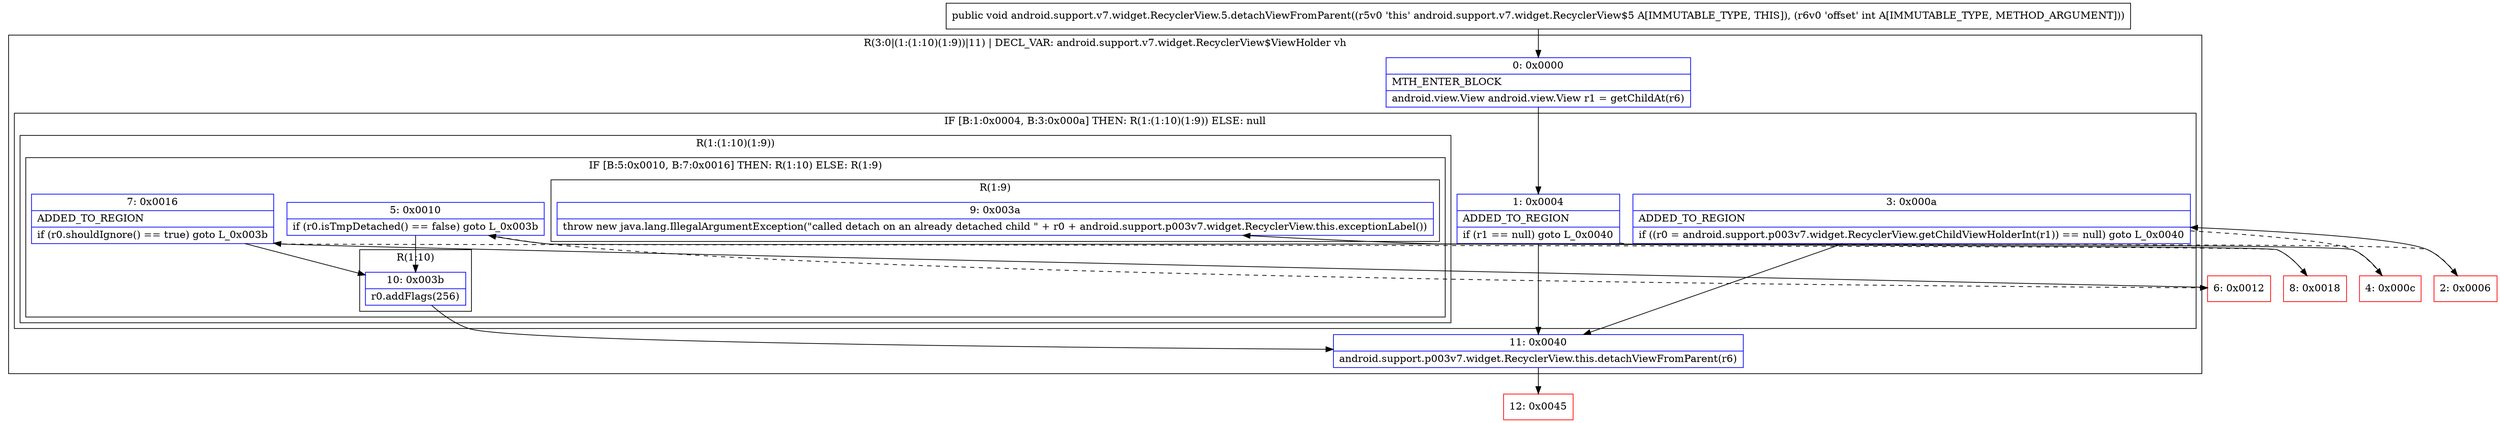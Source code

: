 digraph "CFG forandroid.support.v7.widget.RecyclerView.5.detachViewFromParent(I)V" {
subgraph cluster_Region_1835064016 {
label = "R(3:0|(1:(1:10)(1:9))|11) | DECL_VAR: android.support.v7.widget.RecyclerView$ViewHolder vh\l";
node [shape=record,color=blue];
Node_0 [shape=record,label="{0\:\ 0x0000|MTH_ENTER_BLOCK\l|android.view.View android.view.View r1 = getChildAt(r6)\l}"];
subgraph cluster_IfRegion_685635098 {
label = "IF [B:1:0x0004, B:3:0x000a] THEN: R(1:(1:10)(1:9)) ELSE: null";
node [shape=record,color=blue];
Node_1 [shape=record,label="{1\:\ 0x0004|ADDED_TO_REGION\l|if (r1 == null) goto L_0x0040\l}"];
Node_3 [shape=record,label="{3\:\ 0x000a|ADDED_TO_REGION\l|if ((r0 = android.support.p003v7.widget.RecyclerView.getChildViewHolderInt(r1)) == null) goto L_0x0040\l}"];
subgraph cluster_Region_1985802600 {
label = "R(1:(1:10)(1:9))";
node [shape=record,color=blue];
subgraph cluster_IfRegion_1487612403 {
label = "IF [B:5:0x0010, B:7:0x0016] THEN: R(1:10) ELSE: R(1:9)";
node [shape=record,color=blue];
Node_5 [shape=record,label="{5\:\ 0x0010|if (r0.isTmpDetached() == false) goto L_0x003b\l}"];
Node_7 [shape=record,label="{7\:\ 0x0016|ADDED_TO_REGION\l|if (r0.shouldIgnore() == true) goto L_0x003b\l}"];
subgraph cluster_Region_566296367 {
label = "R(1:10)";
node [shape=record,color=blue];
Node_10 [shape=record,label="{10\:\ 0x003b|r0.addFlags(256)\l}"];
}
subgraph cluster_Region_1885161901 {
label = "R(1:9)";
node [shape=record,color=blue];
Node_9 [shape=record,label="{9\:\ 0x003a|throw new java.lang.IllegalArgumentException(\"called detach on an already detached child \" + r0 + android.support.p003v7.widget.RecyclerView.this.exceptionLabel())\l}"];
}
}
}
}
Node_11 [shape=record,label="{11\:\ 0x0040|android.support.p003v7.widget.RecyclerView.this.detachViewFromParent(r6)\l}"];
}
Node_2 [shape=record,color=red,label="{2\:\ 0x0006}"];
Node_4 [shape=record,color=red,label="{4\:\ 0x000c}"];
Node_6 [shape=record,color=red,label="{6\:\ 0x0012}"];
Node_8 [shape=record,color=red,label="{8\:\ 0x0018}"];
Node_12 [shape=record,color=red,label="{12\:\ 0x0045}"];
MethodNode[shape=record,label="{public void android.support.v7.widget.RecyclerView.5.detachViewFromParent((r5v0 'this' android.support.v7.widget.RecyclerView$5 A[IMMUTABLE_TYPE, THIS]), (r6v0 'offset' int A[IMMUTABLE_TYPE, METHOD_ARGUMENT])) }"];
MethodNode -> Node_0;
Node_0 -> Node_1;
Node_1 -> Node_2[style=dashed];
Node_1 -> Node_11;
Node_3 -> Node_4[style=dashed];
Node_3 -> Node_11;
Node_5 -> Node_6[style=dashed];
Node_5 -> Node_10;
Node_7 -> Node_8[style=dashed];
Node_7 -> Node_10;
Node_10 -> Node_11;
Node_11 -> Node_12;
Node_2 -> Node_3;
Node_4 -> Node_5;
Node_6 -> Node_7;
Node_8 -> Node_9;
}

